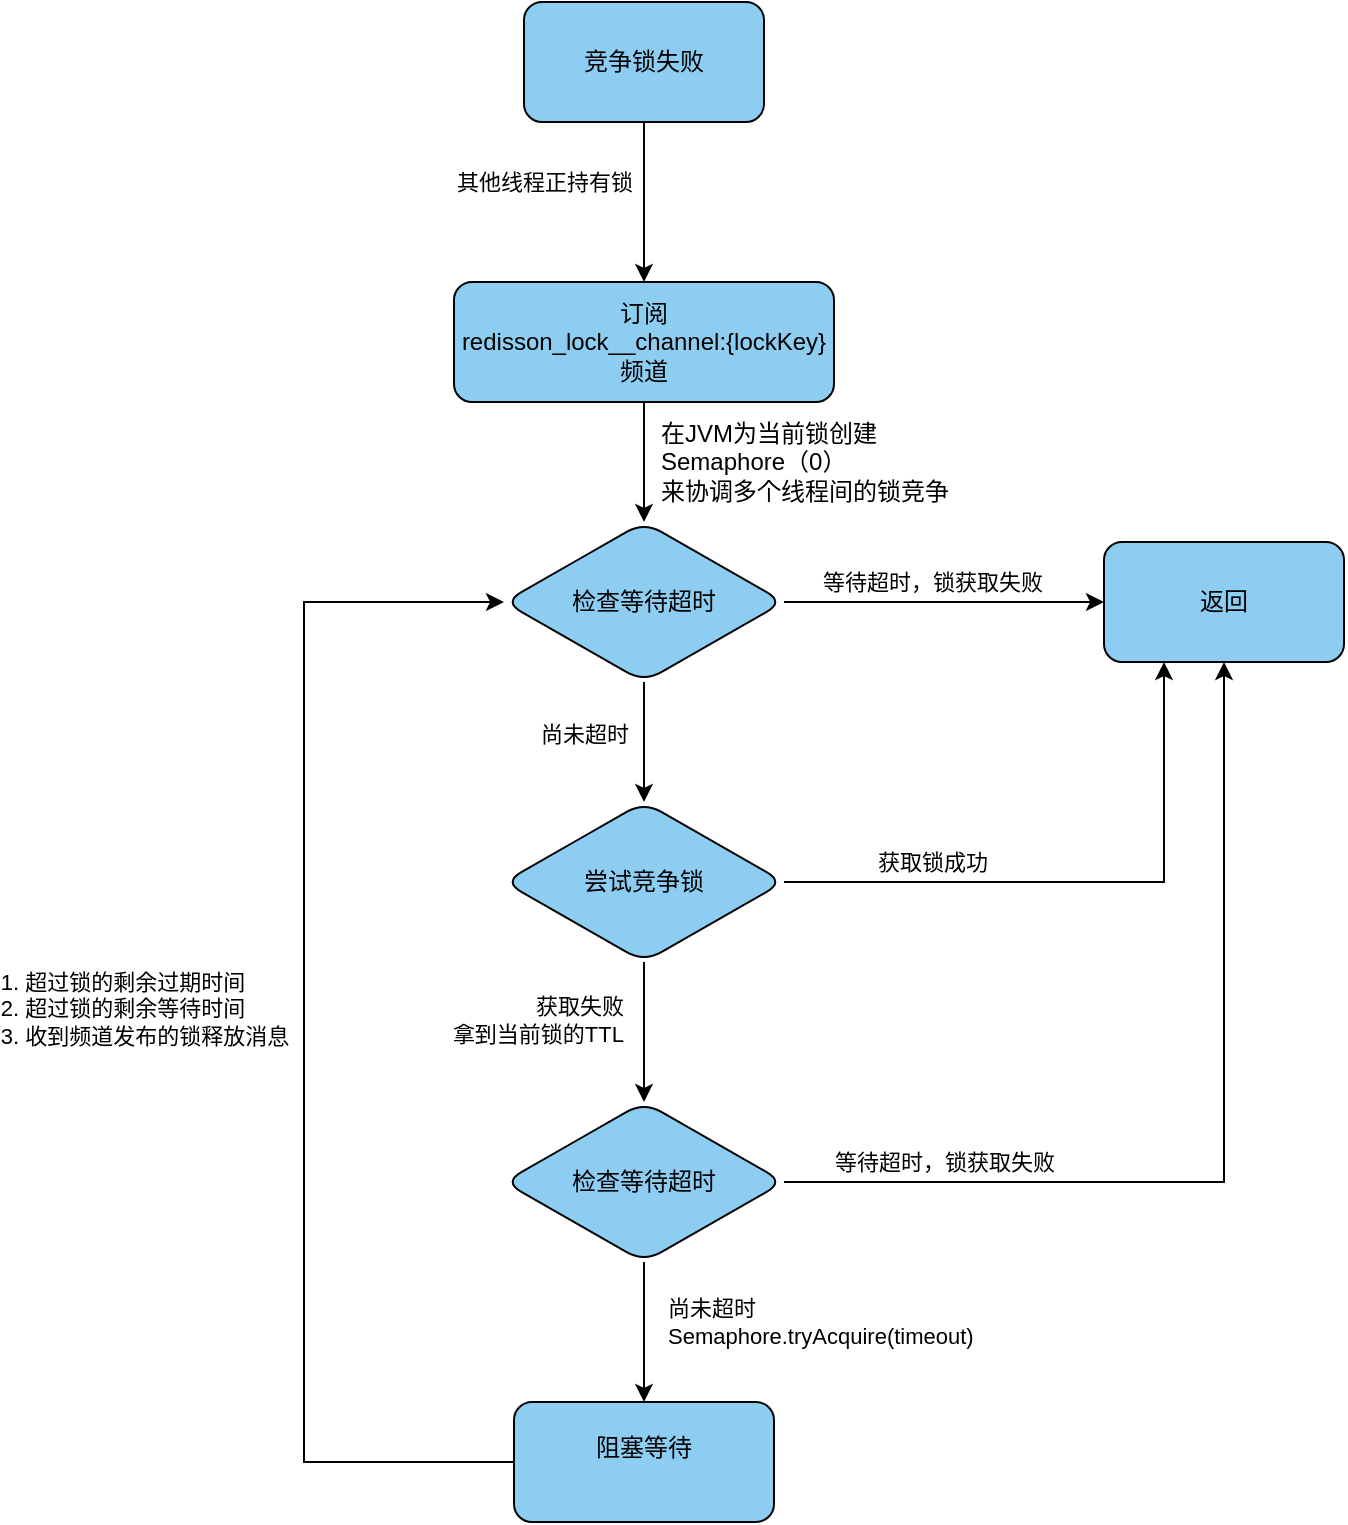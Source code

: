<mxfile version="23.1.6" type="github" pages="5">
  <diagram id="-hUGl8D-cqG5Feyxbdm5" name="自旋重试">
    <mxGraphModel dx="2261" dy="756" grid="1" gridSize="10" guides="1" tooltips="1" connect="1" arrows="1" fold="1" page="1" pageScale="1" pageWidth="827" pageHeight="1169" math="0" shadow="0">
      <root>
        <mxCell id="0" />
        <mxCell id="1" parent="0" />
        <mxCell id="6R62ox4275ZdyTUQAT2P-7" style="edgeStyle=orthogonalEdgeStyle;rounded=0;orthogonalLoop=1;jettySize=auto;html=1;exitX=0.5;exitY=1;exitDx=0;exitDy=0;" parent="1" source="6R62ox4275ZdyTUQAT2P-1" target="6R62ox4275ZdyTUQAT2P-2" edge="1">
          <mxGeometry relative="1" as="geometry" />
        </mxCell>
        <mxCell id="6R62ox4275ZdyTUQAT2P-15" value="其他线程正持有锁" style="edgeLabel;html=1;align=center;verticalAlign=middle;resizable=0;points=[];" parent="6R62ox4275ZdyTUQAT2P-7" vertex="1" connectable="0">
          <mxGeometry x="-0.433" y="1" relative="1" as="geometry">
            <mxPoint x="-51" y="7" as="offset" />
          </mxGeometry>
        </mxCell>
        <mxCell id="6R62ox4275ZdyTUQAT2P-1" value="竞争锁失败" style="rounded=1;whiteSpace=wrap;html=1;fillColor=#8dcdf1;" parent="1" vertex="1">
          <mxGeometry x="210" y="130" width="120" height="60" as="geometry" />
        </mxCell>
        <mxCell id="6R62ox4275ZdyTUQAT2P-8" style="edgeStyle=orthogonalEdgeStyle;rounded=0;orthogonalLoop=1;jettySize=auto;html=1;exitX=0.5;exitY=1;exitDx=0;exitDy=0;entryX=0.5;entryY=0;entryDx=0;entryDy=0;" parent="1" source="6R62ox4275ZdyTUQAT2P-2" target="6R62ox4275ZdyTUQAT2P-4" edge="1">
          <mxGeometry relative="1" as="geometry" />
        </mxCell>
        <mxCell id="6R62ox4275ZdyTUQAT2P-30" value="&lt;div style=&quot;text-align: justify;&quot;&gt;在JVM为当前锁创建&lt;/div&gt;&lt;div style=&quot;text-align: justify;&quot; class=&quot;lake-content&quot;&gt;Semaphore（0）&lt;/div&gt;&lt;div style=&quot;text-align: justify;&quot; class=&quot;lake-content&quot;&gt;来协调多个线程间的锁竞争&lt;/div&gt;" style="edgeLabel;html=1;align=center;verticalAlign=middle;resizable=0;points=[];fontSize=12;fontFamily=Helvetica;fontColor=default;" parent="6R62ox4275ZdyTUQAT2P-8" vertex="1" connectable="0">
          <mxGeometry x="-0.2" y="1" relative="1" as="geometry">
            <mxPoint x="79" y="6" as="offset" />
          </mxGeometry>
        </mxCell>
        <mxCell id="6R62ox4275ZdyTUQAT2P-2" value="订阅&lt;br&gt;redisson_lock__channel:{lockKey}频道" style="rounded=1;whiteSpace=wrap;html=1;fillColor=#8dcdf1;" parent="1" vertex="1">
          <mxGeometry x="175" y="270" width="190" height="60" as="geometry" />
        </mxCell>
        <mxCell id="6R62ox4275ZdyTUQAT2P-10" style="edgeStyle=orthogonalEdgeStyle;rounded=0;orthogonalLoop=1;jettySize=auto;html=1;exitX=0.5;exitY=1;exitDx=0;exitDy=0;" parent="1" source="6R62ox4275ZdyTUQAT2P-18" target="6R62ox4275ZdyTUQAT2P-5" edge="1">
          <mxGeometry relative="1" as="geometry">
            <mxPoint x="270" y="600.0" as="sourcePoint" />
          </mxGeometry>
        </mxCell>
        <mxCell id="6R62ox4275ZdyTUQAT2P-19" value="获取失败&lt;br&gt;拿到当前锁的TTL" style="edgeLabel;html=1;align=right;verticalAlign=middle;resizable=0;points=[];" parent="6R62ox4275ZdyTUQAT2P-10" vertex="1" connectable="0">
          <mxGeometry x="-0.279" y="-1" relative="1" as="geometry">
            <mxPoint x="-9" y="4" as="offset" />
          </mxGeometry>
        </mxCell>
        <mxCell id="6R62ox4275ZdyTUQAT2P-9" style="edgeStyle=orthogonalEdgeStyle;rounded=0;orthogonalLoop=1;jettySize=auto;html=1;exitX=0.5;exitY=1;exitDx=0;exitDy=0;entryX=0.5;entryY=0;entryDx=0;entryDy=0;" parent="1" source="6R62ox4275ZdyTUQAT2P-4" target="6R62ox4275ZdyTUQAT2P-18" edge="1">
          <mxGeometry relative="1" as="geometry">
            <mxPoint x="270" y="540" as="targetPoint" />
          </mxGeometry>
        </mxCell>
        <mxCell id="6R62ox4275ZdyTUQAT2P-20" value="尚未超时" style="edgeLabel;html=1;align=center;verticalAlign=middle;resizable=0;points=[];" parent="6R62ox4275ZdyTUQAT2P-9" vertex="1" connectable="0">
          <mxGeometry x="-0.137" y="2" relative="1" as="geometry">
            <mxPoint x="-32" as="offset" />
          </mxGeometry>
        </mxCell>
        <mxCell id="6R62ox4275ZdyTUQAT2P-24" style="edgeStyle=orthogonalEdgeStyle;rounded=0;orthogonalLoop=1;jettySize=auto;html=1;" parent="1" source="6R62ox4275ZdyTUQAT2P-4" target="6R62ox4275ZdyTUQAT2P-23" edge="1">
          <mxGeometry relative="1" as="geometry" />
        </mxCell>
        <mxCell id="6R62ox4275ZdyTUQAT2P-27" value="等待超时，锁获取失败" style="edgeLabel;html=1;align=center;verticalAlign=middle;resizable=0;points=[];" parent="6R62ox4275ZdyTUQAT2P-24" vertex="1" connectable="0">
          <mxGeometry x="-0.244" y="2" relative="1" as="geometry">
            <mxPoint x="13" y="-8" as="offset" />
          </mxGeometry>
        </mxCell>
        <mxCell id="6R62ox4275ZdyTUQAT2P-4" value="检查等待超时" style="rhombus;whiteSpace=wrap;html=1;fillColor=#8dcdf1;rounded=1;" parent="1" vertex="1">
          <mxGeometry x="200" y="390" width="140" height="80" as="geometry" />
        </mxCell>
        <mxCell id="6R62ox4275ZdyTUQAT2P-11" style="edgeStyle=orthogonalEdgeStyle;rounded=0;orthogonalLoop=1;jettySize=auto;html=1;exitX=0.5;exitY=1;exitDx=0;exitDy=0;entryX=0.5;entryY=0;entryDx=0;entryDy=0;" parent="1" source="6R62ox4275ZdyTUQAT2P-5" target="6R62ox4275ZdyTUQAT2P-6" edge="1">
          <mxGeometry relative="1" as="geometry" />
        </mxCell>
        <mxCell id="6R62ox4275ZdyTUQAT2P-21" value="尚未超时&lt;br&gt;Semaphore.tryAcquire(timeout)" style="edgeLabel;html=1;align=left;verticalAlign=middle;resizable=0;points=[];" parent="6R62ox4275ZdyTUQAT2P-11" vertex="1" connectable="0">
          <mxGeometry x="-0.226" y="-1" relative="1" as="geometry">
            <mxPoint x="11" y="3" as="offset" />
          </mxGeometry>
        </mxCell>
        <mxCell id="6R62ox4275ZdyTUQAT2P-26" style="edgeStyle=orthogonalEdgeStyle;rounded=0;orthogonalLoop=1;jettySize=auto;html=1;exitX=1;exitY=0.5;exitDx=0;exitDy=0;entryX=0.5;entryY=1;entryDx=0;entryDy=0;" parent="1" source="6R62ox4275ZdyTUQAT2P-5" target="6R62ox4275ZdyTUQAT2P-23" edge="1">
          <mxGeometry relative="1" as="geometry" />
        </mxCell>
        <mxCell id="6R62ox4275ZdyTUQAT2P-28" value="等待超时，锁获取失败" style="edgeLabel;html=1;align=center;verticalAlign=middle;resizable=0;points=[];" parent="6R62ox4275ZdyTUQAT2P-26" vertex="1" connectable="0">
          <mxGeometry x="-0.679" y="2" relative="1" as="geometry">
            <mxPoint x="3" y="-8" as="offset" />
          </mxGeometry>
        </mxCell>
        <mxCell id="6R62ox4275ZdyTUQAT2P-5" value="检查等待超时" style="rhombus;whiteSpace=wrap;html=1;fillColor=#8dcdf1;rounded=1;" parent="1" vertex="1">
          <mxGeometry x="200" y="680" width="140" height="80" as="geometry" />
        </mxCell>
        <mxCell id="6R62ox4275ZdyTUQAT2P-12" style="edgeStyle=orthogonalEdgeStyle;rounded=0;orthogonalLoop=1;jettySize=auto;html=1;entryX=0;entryY=0.5;entryDx=0;entryDy=0;exitX=0;exitY=0.5;exitDx=0;exitDy=0;" parent="1" source="6R62ox4275ZdyTUQAT2P-6" target="6R62ox4275ZdyTUQAT2P-4" edge="1">
          <mxGeometry relative="1" as="geometry">
            <mxPoint x="210" y="570" as="targetPoint" />
            <Array as="points">
              <mxPoint x="100" y="860" />
              <mxPoint x="100" y="430" />
            </Array>
          </mxGeometry>
        </mxCell>
        <mxCell id="6R62ox4275ZdyTUQAT2P-22" value="&lt;div style=&quot;text-align: justify;&quot;&gt;1. 超过锁的剩余过期时间&lt;/div&gt;&lt;div style=&quot;text-align: justify;&quot;&gt;2. 超过锁的剩余等待时间&lt;/div&gt;&lt;div style=&quot;text-align: justify;&quot;&gt;3. 收到频道发布的锁释放消息&lt;/div&gt;&lt;div style=&quot;text-align: justify;&quot;&gt;&lt;br&gt;&lt;/div&gt;" style="edgeLabel;html=1;align=center;verticalAlign=middle;resizable=0;points=[];" parent="6R62ox4275ZdyTUQAT2P-12" vertex="1" connectable="0">
          <mxGeometry x="-0.334" relative="1" as="geometry">
            <mxPoint x="-80" y="-114" as="offset" />
          </mxGeometry>
        </mxCell>
        <mxCell id="6R62ox4275ZdyTUQAT2P-6" value="阻塞等待&lt;br&gt;&lt;div class=&quot;lake-content&quot;&gt;&lt;br&gt;&lt;/div&gt;" style="rounded=1;whiteSpace=wrap;html=1;fillColor=#8dcdf1;" parent="1" vertex="1">
          <mxGeometry x="205" y="830" width="130" height="60" as="geometry" />
        </mxCell>
        <mxCell id="6R62ox4275ZdyTUQAT2P-25" style="edgeStyle=orthogonalEdgeStyle;rounded=0;orthogonalLoop=1;jettySize=auto;html=1;entryX=0.25;entryY=1;entryDx=0;entryDy=0;" parent="1" source="6R62ox4275ZdyTUQAT2P-18" target="6R62ox4275ZdyTUQAT2P-23" edge="1">
          <mxGeometry relative="1" as="geometry" />
        </mxCell>
        <mxCell id="6R62ox4275ZdyTUQAT2P-29" value="获取锁成功" style="edgeLabel;html=1;align=center;verticalAlign=middle;resizable=0;points=[];" parent="6R62ox4275ZdyTUQAT2P-25" vertex="1" connectable="0">
          <mxGeometry x="-0.673" y="-2" relative="1" as="geometry">
            <mxPoint x="25" y="-12" as="offset" />
          </mxGeometry>
        </mxCell>
        <mxCell id="6R62ox4275ZdyTUQAT2P-18" value="尝试竞争锁" style="rhombus;whiteSpace=wrap;html=1;fillColor=#8dcdf1;rounded=1;" parent="1" vertex="1">
          <mxGeometry x="200" y="530" width="140" height="80" as="geometry" />
        </mxCell>
        <mxCell id="6R62ox4275ZdyTUQAT2P-23" value="返回" style="rounded=1;whiteSpace=wrap;html=1;fillColor=#8dcdf1;" parent="1" vertex="1">
          <mxGeometry x="500" y="400" width="120" height="60" as="geometry" />
        </mxCell>
      </root>
    </mxGraphModel>
  </diagram>
  <diagram id="2DmA6kRZMrlX4BlPSbK5" name="看门狗">
    <mxGraphModel dx="1434" dy="756" grid="1" gridSize="10" guides="1" tooltips="1" connect="1" arrows="1" fold="1" page="1" pageScale="1" pageWidth="827" pageHeight="1169" math="0" shadow="0">
      <root>
        <mxCell id="0" />
        <mxCell id="1" parent="0" />
        <mxCell id="q4rh_5w9-w0wwyqtkjk8-3" value="redis" style="shape=cylinder3;whiteSpace=wrap;html=1;boundedLbl=1;backgroundOutline=1;size=14;rounded=1;strokeColor=default;align=center;verticalAlign=middle;fontFamily=Helvetica;fontSize=12;fontColor=default;fillColor=#8dcdf1;" parent="1" vertex="1">
          <mxGeometry x="750" y="270" width="60" height="350" as="geometry" />
        </mxCell>
        <mxCell id="q4rh_5w9-w0wwyqtkjk8-7" style="edgeStyle=orthogonalEdgeStyle;rounded=0;orthogonalLoop=1;jettySize=auto;html=1;exitX=1;exitY=0.5;exitDx=0;exitDy=0;entryX=0;entryY=0.5;entryDx=0;entryDy=0;fontFamily=Helvetica;fontSize=12;fontColor=default;" parent="1" source="q4rh_5w9-w0wwyqtkjk8-4" target="q4rh_5w9-w0wwyqtkjk8-5" edge="1">
          <mxGeometry relative="1" as="geometry" />
        </mxCell>
        <mxCell id="q4rh_5w9-w0wwyqtkjk8-17" value="加锁成功" style="edgeLabel;html=1;align=center;verticalAlign=middle;resizable=0;points=[];fontSize=12;fontFamily=Helvetica;fontColor=default;" parent="q4rh_5w9-w0wwyqtkjk8-7" vertex="1" connectable="0">
          <mxGeometry x="-0.225" y="-1" relative="1" as="geometry">
            <mxPoint y="-11" as="offset" />
          </mxGeometry>
        </mxCell>
        <mxCell id="q4rh_5w9-w0wwyqtkjk8-4" value="加锁" style="rhombus;whiteSpace=wrap;html=1;rounded=1;strokeColor=default;align=center;verticalAlign=middle;fontFamily=Helvetica;fontSize=12;fontColor=default;fillColor=#8dcdf1;" parent="1" vertex="1">
          <mxGeometry x="260" y="300" width="120" height="80" as="geometry" />
        </mxCell>
        <mxCell id="q4rh_5w9-w0wwyqtkjk8-5" value="Watch Dog" style="rounded=1;whiteSpace=wrap;html=1;strokeColor=default;align=center;verticalAlign=middle;fontFamily=Helvetica;fontSize=12;fontColor=default;fillColor=#8dcdf1;" parent="1" vertex="1">
          <mxGeometry x="470" y="310" width="120" height="60" as="geometry" />
        </mxCell>
        <mxCell id="q4rh_5w9-w0wwyqtkjk8-11" style="edgeStyle=orthogonalEdgeStyle;rounded=0;orthogonalLoop=1;jettySize=auto;html=1;exitX=1;exitY=0.5;exitDx=0;exitDy=0;entryX=0.028;entryY=0.247;entryDx=0;entryDy=0;entryPerimeter=0;fontFamily=Helvetica;fontSize=12;fontColor=default;" parent="1" source="q4rh_5w9-w0wwyqtkjk8-5" target="q4rh_5w9-w0wwyqtkjk8-3" edge="1">
          <mxGeometry relative="1" as="geometry" />
        </mxCell>
        <mxCell id="q4rh_5w9-w0wwyqtkjk8-12" value="&lt;div style=&quot;text-align: justify;&quot;&gt;每10s查看一次，&lt;/div&gt;&lt;div style=&quot;text-align: justify;&quot;&gt;如果所还是存在就进行续约&lt;/div&gt;" style="edgeLabel;html=1;align=center;verticalAlign=middle;resizable=0;points=[];fontSize=12;fontFamily=Helvetica;fontColor=default;" parent="q4rh_5w9-w0wwyqtkjk8-11" vertex="1" connectable="0">
          <mxGeometry x="-0.166" y="-1" relative="1" as="geometry">
            <mxPoint x="12" y="-31" as="offset" />
          </mxGeometry>
        </mxCell>
        <mxCell id="q4rh_5w9-w0wwyqtkjk8-13" value="加锁" style="rounded=1;whiteSpace=wrap;html=1;strokeColor=default;align=center;verticalAlign=middle;fontFamily=Helvetica;fontSize=12;fontColor=default;fillColor=#8dcdf1;" parent="1" vertex="1">
          <mxGeometry x="270" y="420" width="120" height="60" as="geometry" />
        </mxCell>
        <mxCell id="q4rh_5w9-w0wwyqtkjk8-18" style="edgeStyle=orthogonalEdgeStyle;rounded=0;orthogonalLoop=1;jettySize=auto;html=1;exitX=0.5;exitY=0;exitDx=0;exitDy=0;entryX=0.5;entryY=0;entryDx=0;entryDy=0;fontFamily=Helvetica;fontSize=12;fontColor=default;" parent="1" source="q4rh_5w9-w0wwyqtkjk8-4" target="q4rh_5w9-w0wwyqtkjk8-19" edge="1">
          <mxGeometry relative="1" as="geometry">
            <mxPoint x="108" y="278" as="targetPoint" />
          </mxGeometry>
        </mxCell>
        <mxCell id="q4rh_5w9-w0wwyqtkjk8-21" value="加锁失败，自旋重试" style="edgeLabel;html=1;align=center;verticalAlign=middle;resizable=0;points=[];fontSize=12;fontFamily=Helvetica;fontColor=default;" parent="q4rh_5w9-w0wwyqtkjk8-18" vertex="1" connectable="0">
          <mxGeometry x="0.087" y="-3" relative="1" as="geometry">
            <mxPoint x="34" y="-7" as="offset" />
          </mxGeometry>
        </mxCell>
        <mxCell id="q4rh_5w9-w0wwyqtkjk8-20" value="" style="edgeStyle=orthogonalEdgeStyle;rounded=0;orthogonalLoop=1;jettySize=auto;html=1;fontFamily=Helvetica;fontSize=12;fontColor=default;" parent="1" source="q4rh_5w9-w0wwyqtkjk8-19" target="q4rh_5w9-w0wwyqtkjk8-4" edge="1">
          <mxGeometry relative="1" as="geometry" />
        </mxCell>
        <mxCell id="q4rh_5w9-w0wwyqtkjk8-30" style="edgeStyle=orthogonalEdgeStyle;rounded=0;orthogonalLoop=1;jettySize=auto;html=1;exitX=1;exitY=1;exitDx=0;exitDy=0;entryX=0;entryY=0.5;entryDx=0;entryDy=0;fontFamily=Helvetica;fontSize=12;fontColor=default;" parent="1" source="q4rh_5w9-w0wwyqtkjk8-19" target="q4rh_5w9-w0wwyqtkjk8-13" edge="1">
          <mxGeometry relative="1" as="geometry" />
        </mxCell>
        <mxCell id="q4rh_5w9-w0wwyqtkjk8-19" value="客户端" style="ellipse;whiteSpace=wrap;html=1;rounded=1;strokeColor=default;align=center;verticalAlign=middle;fontFamily=Helvetica;fontSize=12;fontColor=default;fillColor=#8dcdf1;" parent="1" vertex="1">
          <mxGeometry x="30" y="300" width="120" height="80" as="geometry" />
        </mxCell>
        <mxCell id="q4rh_5w9-w0wwyqtkjk8-22" value="解锁" style="rounded=1;whiteSpace=wrap;html=1;strokeColor=default;align=center;verticalAlign=middle;fontFamily=Helvetica;fontSize=12;fontColor=default;fillColor=#8dcdf1;" parent="1" vertex="1">
          <mxGeometry x="270" y="525" width="120" height="60" as="geometry" />
        </mxCell>
        <mxCell id="q4rh_5w9-w0wwyqtkjk8-25" style="edgeStyle=orthogonalEdgeStyle;rounded=0;orthogonalLoop=1;jettySize=auto;html=1;exitX=0.5;exitY=1;exitDx=0;exitDy=0;entryX=0;entryY=0.5;entryDx=0;entryDy=0;fontFamily=Helvetica;fontSize=12;fontColor=default;" parent="1" source="q4rh_5w9-w0wwyqtkjk8-19" target="q4rh_5w9-w0wwyqtkjk8-22" edge="1">
          <mxGeometry relative="1" as="geometry" />
        </mxCell>
        <mxCell id="q4rh_5w9-w0wwyqtkjk8-26" style="edgeStyle=orthogonalEdgeStyle;rounded=0;orthogonalLoop=1;jettySize=auto;html=1;exitX=1;exitY=0.5;exitDx=0;exitDy=0;entryX=0;entryY=0.515;entryDx=0;entryDy=0;entryPerimeter=0;fontFamily=Helvetica;fontSize=12;fontColor=default;" parent="1" source="q4rh_5w9-w0wwyqtkjk8-13" target="q4rh_5w9-w0wwyqtkjk8-3" edge="1">
          <mxGeometry relative="1" as="geometry" />
        </mxCell>
        <mxCell id="q4rh_5w9-w0wwyqtkjk8-28" value="执行加锁Lua脚本" style="edgeLabel;html=1;align=center;verticalAlign=middle;resizable=0;points=[];fontSize=12;fontFamily=Helvetica;fontColor=default;" parent="q4rh_5w9-w0wwyqtkjk8-26" vertex="1" connectable="0">
          <mxGeometry x="-0.175" y="-1" relative="1" as="geometry">
            <mxPoint x="-8" y="-11" as="offset" />
          </mxGeometry>
        </mxCell>
        <mxCell id="q4rh_5w9-w0wwyqtkjk8-27" style="edgeStyle=orthogonalEdgeStyle;rounded=0;orthogonalLoop=1;jettySize=auto;html=1;exitX=1;exitY=0.5;exitDx=0;exitDy=0;entryX=0.04;entryY=0.81;entryDx=0;entryDy=0;entryPerimeter=0;fontFamily=Helvetica;fontSize=12;fontColor=default;" parent="1" source="q4rh_5w9-w0wwyqtkjk8-22" target="q4rh_5w9-w0wwyqtkjk8-3" edge="1">
          <mxGeometry relative="1" as="geometry">
            <Array as="points">
              <mxPoint x="570" y="555" />
              <mxPoint x="570" y="553" />
            </Array>
          </mxGeometry>
        </mxCell>
        <mxCell id="q4rh_5w9-w0wwyqtkjk8-29" value="执行解锁的Lua脚本" style="edgeLabel;html=1;align=center;verticalAlign=middle;resizable=0;points=[];fontSize=12;fontFamily=Helvetica;fontColor=default;" parent="q4rh_5w9-w0wwyqtkjk8-27" vertex="1" connectable="0">
          <mxGeometry x="-0.153" y="1" relative="1" as="geometry">
            <mxPoint x="-14" y="-14" as="offset" />
          </mxGeometry>
        </mxCell>
      </root>
    </mxGraphModel>
  </diagram>
  <diagram id="AFKCgObpbNI_gBFG6V-g" name="原子性问题">
    <mxGraphModel dx="1434" dy="1925" grid="1" gridSize="10" guides="1" tooltips="1" connect="1" arrows="1" fold="1" page="1" pageScale="1" pageWidth="827" pageHeight="1169" math="0" shadow="0">
      <root>
        <mxCell id="0" />
        <mxCell id="1" parent="0" />
        <mxCell id="f1cjyt4a2x1o2sizshHL-1" value="Redis" style="shape=umlLifeline;perimeter=lifelinePerimeter;whiteSpace=wrap;html=1;container=1;dropTarget=0;collapsible=0;recursiveResize=0;outlineConnect=0;portConstraint=eastwest;newEdgeStyle={&quot;curved&quot;:0,&quot;rounded&quot;:0};fillColor=#cce5ff;strokeColor=#36393d;" parent="1" vertex="1">
          <mxGeometry x="140" y="-160" width="110" height="510" as="geometry" />
        </mxCell>
        <mxCell id="f1cjyt4a2x1o2sizshHL-5" value="" style="html=1;points=[[0,0,0,0,5],[0,1,0,0,-5],[1,0,0,0,5],[1,1,0,0,-5]];perimeter=orthogonalPerimeter;outlineConnect=0;targetShapes=umlLifeline;portConstraint=eastwest;newEdgeStyle={&quot;curved&quot;:0,&quot;rounded&quot;:0};fillColor=#dae8fc;strokeColor=#6c8ebf;" parent="f1cjyt4a2x1o2sizshHL-1" vertex="1">
          <mxGeometry x="50" y="110" width="10" height="130" as="geometry" />
        </mxCell>
        <mxCell id="f1cjyt4a2x1o2sizshHL-6" value="" style="html=1;points=[[0,0,0,0,5],[0,1,0,0,-5],[1,0,0,0,5],[1,1,0,0,-5]];perimeter=orthogonalPerimeter;outlineConnect=0;targetShapes=umlLifeline;portConstraint=eastwest;newEdgeStyle={&quot;curved&quot;:0,&quot;rounded&quot;:0};fillColor=#d5e8d4;strokeColor=#82b366;" parent="f1cjyt4a2x1o2sizshHL-1" vertex="1">
          <mxGeometry x="50" y="250" width="10" height="80" as="geometry" />
        </mxCell>
        <mxCell id="f1cjyt4a2x1o2sizshHL-7" value="" style="html=1;points=[[0,0,0,0,5],[0,1,0,0,-5],[1,0,0,0,5],[1,1,0,0,-5]];perimeter=orthogonalPerimeter;outlineConnect=0;targetShapes=umlLifeline;portConstraint=eastwest;newEdgeStyle={&quot;curved&quot;:0,&quot;rounded&quot;:0};fillColor=#ffe6cc;strokeColor=#d79b00;" parent="f1cjyt4a2x1o2sizshHL-1" vertex="1">
          <mxGeometry x="50" y="370" width="10" height="80" as="geometry" />
        </mxCell>
        <mxCell id="f1cjyt4a2x1o2sizshHL-2" value="线程1" style="shape=umlLifeline;perimeter=lifelinePerimeter;whiteSpace=wrap;html=1;container=1;dropTarget=0;collapsible=0;recursiveResize=0;outlineConnect=0;portConstraint=eastwest;newEdgeStyle={&quot;curved&quot;:0,&quot;rounded&quot;:0};fillColor=#cce5ff;strokeColor=#36393d;" parent="1" vertex="1">
          <mxGeometry x="280" y="-160" width="110" height="510" as="geometry" />
        </mxCell>
        <mxCell id="f1cjyt4a2x1o2sizshHL-16" value="" style="html=1;points=[[0,0,0,0,5],[0,1,0,0,-5],[1,0,0,0,5],[1,1,0,0,-5]];perimeter=orthogonalPerimeter;outlineConnect=0;targetShapes=umlLifeline;portConstraint=eastwest;newEdgeStyle={&quot;curved&quot;:0,&quot;rounded&quot;:0};fillColor=#fff2cc;strokeColor=#d6b656;" parent="f1cjyt4a2x1o2sizshHL-2" vertex="1">
          <mxGeometry x="50" y="120" width="10" height="210" as="geometry" />
        </mxCell>
        <mxCell id="f1cjyt4a2x1o2sizshHL-3" value="线程2" style="shape=umlLifeline;perimeter=lifelinePerimeter;whiteSpace=wrap;html=1;container=1;dropTarget=0;collapsible=0;recursiveResize=0;outlineConnect=0;portConstraint=eastwest;newEdgeStyle={&quot;curved&quot;:0,&quot;rounded&quot;:0};fillColor=#cce5ff;strokeColor=#36393d;" parent="1" vertex="1">
          <mxGeometry x="420" y="-160" width="110" height="510" as="geometry" />
        </mxCell>
        <mxCell id="f1cjyt4a2x1o2sizshHL-23" value="执行业务" style="html=1;points=[[0,0,0,0,5],[0,1,0,0,-5],[1,0,0,0,5],[1,1,0,0,-5]];perimeter=orthogonalPerimeter;outlineConnect=0;targetShapes=umlLifeline;portConstraint=eastwest;newEdgeStyle={&quot;curved&quot;:0,&quot;rounded&quot;:0};fillColor=#f8cecc;strokeColor=#b85450;" parent="f1cjyt4a2x1o2sizshHL-3" vertex="1">
          <mxGeometry x="50" y="250" width="10" height="160" as="geometry" />
        </mxCell>
        <mxCell id="f1cjyt4a2x1o2sizshHL-4" value="线程3" style="shape=umlLifeline;perimeter=lifelinePerimeter;whiteSpace=wrap;html=1;container=1;dropTarget=0;collapsible=0;recursiveResize=0;outlineConnect=0;portConstraint=eastwest;newEdgeStyle={&quot;curved&quot;:0,&quot;rounded&quot;:0};fillColor=#cce5ff;strokeColor=#36393d;" parent="1" vertex="1">
          <mxGeometry x="570" y="-160" width="110" height="510" as="geometry" />
        </mxCell>
        <mxCell id="f1cjyt4a2x1o2sizshHL-25" value="执行业务" style="html=1;points=[[0,0,0,0,5],[0,1,0,0,-5],[1,0,0,0,5],[1,1,0,0,-5]];perimeter=orthogonalPerimeter;outlineConnect=0;targetShapes=umlLifeline;portConstraint=eastwest;newEdgeStyle={&quot;curved&quot;:0,&quot;rounded&quot;:0};fillColor=#e1d5e7;strokeColor=#9673a6;" parent="f1cjyt4a2x1o2sizshHL-4" vertex="1">
          <mxGeometry x="50" y="370" width="10" height="120" as="geometry" />
        </mxCell>
        <mxCell id="f1cjyt4a2x1o2sizshHL-8" value="" style="endArrow=block;endFill=1;html=1;align=left;verticalAlign=top;rounded=0;entryX=1;entryY=0;entryDx=0;entryDy=5;entryPerimeter=0;exitX=0.501;exitY=0.16;exitDx=0;exitDy=0;exitPerimeter=0;" parent="1" source="f1cjyt4a2x1o2sizshHL-2" target="f1cjyt4a2x1o2sizshHL-5" edge="1">
          <mxGeometry x="-1" relative="1" as="geometry">
            <mxPoint x="290" y="-60" as="sourcePoint" />
            <mxPoint x="140" y="-70" as="targetPoint" />
          </mxGeometry>
        </mxCell>
        <mxCell id="f1cjyt4a2x1o2sizshHL-10" value="获取锁" style="edgeLabel;html=1;align=center;verticalAlign=middle;resizable=0;points=[];" parent="f1cjyt4a2x1o2sizshHL-8" vertex="1" connectable="0">
          <mxGeometry x="0.123" y="1" relative="1" as="geometry">
            <mxPoint x="12" y="-16" as="offset" />
          </mxGeometry>
        </mxCell>
        <mxCell id="f1cjyt4a2x1o2sizshHL-11" value="ok" style="html=1;verticalAlign=bottom;endArrow=open;dashed=1;endSize=8;curved=0;rounded=0;" parent="1" source="f1cjyt4a2x1o2sizshHL-5" target="f1cjyt4a2x1o2sizshHL-16" edge="1">
          <mxGeometry relative="1" as="geometry">
            <mxPoint x="125" y="10" as="sourcePoint" />
            <mxPoint x="265" y="10" as="targetPoint" />
            <Array as="points">
              <mxPoint x="260" y="-40" />
            </Array>
          </mxGeometry>
        </mxCell>
        <mxCell id="f1cjyt4a2x1o2sizshHL-12" value="超时释放锁" style="html=1;verticalAlign=bottom;startArrow=oval;startFill=1;endArrow=block;startSize=8;curved=0;rounded=0;entryX=0;entryY=1;entryDx=0;entryDy=-5;entryPerimeter=0;" parent="1" target="f1cjyt4a2x1o2sizshHL-5" edge="1">
          <mxGeometry width="60" relative="1" as="geometry">
            <mxPoint x="110" y="75" as="sourcePoint" />
            <mxPoint x="170" y="50" as="targetPoint" />
          </mxGeometry>
        </mxCell>
        <mxCell id="f1cjyt4a2x1o2sizshHL-13" value="" style="endArrow=block;endFill=1;html=1;align=left;verticalAlign=top;rounded=0;exitX=0.509;exitY=0.447;exitDx=0;exitDy=0;exitPerimeter=0;entryX=1;entryY=0;entryDx=0;entryDy=5;entryPerimeter=0;" parent="1" source="f1cjyt4a2x1o2sizshHL-3" target="f1cjyt4a2x1o2sizshHL-6" edge="1">
          <mxGeometry x="-1" relative="1" as="geometry">
            <mxPoint x="210" y="110" as="sourcePoint" />
            <mxPoint x="50" y="130" as="targetPoint" />
          </mxGeometry>
        </mxCell>
        <mxCell id="f1cjyt4a2x1o2sizshHL-15" value="获取锁" style="edgeLabel;html=1;align=center;verticalAlign=middle;resizable=0;points=[];" parent="f1cjyt4a2x1o2sizshHL-13" vertex="1" connectable="0">
          <mxGeometry x="-0.261" relative="1" as="geometry">
            <mxPoint x="46" y="-8" as="offset" />
          </mxGeometry>
        </mxCell>
        <mxCell id="f1cjyt4a2x1o2sizshHL-18" value="&lt;font style=&quot;font-size: 8px;&quot;&gt;业务完成&lt;/font&gt;" style="text;html=1;align=center;verticalAlign=middle;resizable=0;points=[];autosize=1;strokeColor=none;fillColor=none;" parent="1" vertex="1">
          <mxGeometry x="330" y="138" width="60" height="30" as="geometry" />
        </mxCell>
        <mxCell id="f1cjyt4a2x1o2sizshHL-19" value="name" style="endArrow=block;endFill=1;html=1;align=left;verticalAlign=top;rounded=0;" parent="1" edge="1">
          <mxGeometry x="-1" relative="1" as="geometry">
            <mxPoint x="330" y="170" as="sourcePoint" />
            <mxPoint x="200" y="170" as="targetPoint" />
          </mxGeometry>
        </mxCell>
        <mxCell id="f1cjyt4a2x1o2sizshHL-22" value="释放锁" style="edgeLabel;html=1;align=center;verticalAlign=middle;resizable=0;points=[];" parent="f1cjyt4a2x1o2sizshHL-19" vertex="1" connectable="0">
          <mxGeometry x="0.086" y="1" relative="1" as="geometry">
            <mxPoint as="offset" />
          </mxGeometry>
        </mxCell>
        <mxCell id="f1cjyt4a2x1o2sizshHL-21" value="ok" style="html=1;verticalAlign=bottom;endArrow=open;dashed=1;endSize=8;curved=0;rounded=0;exitX=1;exitY=0;exitDx=0;exitDy=5;exitPerimeter=0;entryX=0;entryY=0;entryDx=0;entryDy=5;entryPerimeter=0;" parent="1" source="f1cjyt4a2x1o2sizshHL-6" target="f1cjyt4a2x1o2sizshHL-23" edge="1">
          <mxGeometry x="0.603" y="-5" relative="1" as="geometry">
            <mxPoint x="370" y="150" as="sourcePoint" />
            <mxPoint x="290" y="150" as="targetPoint" />
            <mxPoint as="offset" />
          </mxGeometry>
        </mxCell>
        <mxCell id="f1cjyt4a2x1o2sizshHL-26" value="name" style="endArrow=block;endFill=1;html=1;align=left;verticalAlign=top;rounded=0;exitX=0.514;exitY=0.665;exitDx=0;exitDy=0;exitPerimeter=0;" parent="1" source="f1cjyt4a2x1o2sizshHL-4" target="f1cjyt4a2x1o2sizshHL-7" edge="1">
          <mxGeometry x="-1" relative="1" as="geometry">
            <mxPoint x="220" y="240" as="sourcePoint" />
            <mxPoint x="380" y="240" as="targetPoint" />
          </mxGeometry>
        </mxCell>
        <mxCell id="f1cjyt4a2x1o2sizshHL-28" value="获取锁" style="edgeLabel;html=1;align=center;verticalAlign=middle;resizable=0;points=[];" parent="f1cjyt4a2x1o2sizshHL-26" vertex="1" connectable="0">
          <mxGeometry x="-0.565" relative="1" as="geometry">
            <mxPoint as="offset" />
          </mxGeometry>
        </mxCell>
        <mxCell id="f1cjyt4a2x1o2sizshHL-29" value="" style="html=1;verticalAlign=bottom;endArrow=open;dashed=1;endSize=8;curved=0;rounded=0;" parent="1" source="f1cjyt4a2x1o2sizshHL-1" target="f1cjyt4a2x1o2sizshHL-25" edge="1">
          <mxGeometry x="0.632" relative="1" as="geometry">
            <mxPoint x="340" y="240" as="sourcePoint" />
            <mxPoint x="260" y="240" as="targetPoint" />
            <mxPoint as="offset" />
          </mxGeometry>
        </mxCell>
        <mxCell id="f1cjyt4a2x1o2sizshHL-30" value="ok" style="edgeLabel;html=1;align=center;verticalAlign=middle;resizable=0;points=[];" parent="f1cjyt4a2x1o2sizshHL-29" vertex="1" connectable="0">
          <mxGeometry x="0.567" y="-1" relative="1" as="geometry">
            <mxPoint as="offset" />
          </mxGeometry>
        </mxCell>
      </root>
    </mxGraphModel>
  </diagram>
  <diagram id="jOlbAHmieFdsEEDpqgQn" name="数据库乐观锁">
    <mxGraphModel dx="1434" dy="756" grid="1" gridSize="10" guides="1" tooltips="1" connect="1" arrows="1" fold="1" page="1" pageScale="1" pageWidth="827" pageHeight="1169" math="0" shadow="0">
      <root>
        <mxCell id="0" />
        <mxCell id="1" parent="0" />
        <mxCell id="DNLA1ruqWUX1AWbtC06--3" style="edgeStyle=orthogonalEdgeStyle;rounded=0;orthogonalLoop=1;jettySize=auto;html=1;entryX=0.5;entryY=0;entryDx=0;entryDy=0;" parent="1" source="DNLA1ruqWUX1AWbtC06--1" target="DNLA1ruqWUX1AWbtC06--2" edge="1">
          <mxGeometry relative="1" as="geometry" />
        </mxCell>
        <mxCell id="DNLA1ruqWUX1AWbtC06--1" value="select version from lock where lock_key=&#39;业务名称&#39;, lock_id=&#39;业务id&#39;; " style="rounded=1;whiteSpace=wrap;html=1;fillColor=#8DCDF1;" parent="1" vertex="1">
          <mxGeometry x="230" y="180" width="430" height="50" as="geometry" />
        </mxCell>
        <mxCell id="DNLA1ruqWUX1AWbtC06--6" style="edgeStyle=orthogonalEdgeStyle;rounded=0;orthogonalLoop=1;jettySize=auto;html=1;" parent="1" source="DNLA1ruqWUX1AWbtC06--2" target="DNLA1ruqWUX1AWbtC06--5" edge="1">
          <mxGeometry relative="1" as="geometry" />
        </mxCell>
        <mxCell id="DNLA1ruqWUX1AWbtC06--7" value="不存在" style="edgeLabel;html=1;align=center;verticalAlign=middle;resizable=0;points=[];" parent="DNLA1ruqWUX1AWbtC06--6" vertex="1" connectable="0">
          <mxGeometry x="-0.492" relative="1" as="geometry">
            <mxPoint as="offset" />
          </mxGeometry>
        </mxCell>
        <mxCell id="DNLA1ruqWUX1AWbtC06--10" style="edgeStyle=orthogonalEdgeStyle;rounded=0;orthogonalLoop=1;jettySize=auto;html=1;" parent="1" source="DNLA1ruqWUX1AWbtC06--2" target="DNLA1ruqWUX1AWbtC06--4" edge="1">
          <mxGeometry relative="1" as="geometry" />
        </mxCell>
        <mxCell id="DNLA1ruqWUX1AWbtC06--11" value="读取version" style="edgeLabel;html=1;align=center;verticalAlign=middle;resizable=0;points=[];" parent="DNLA1ruqWUX1AWbtC06--10" vertex="1" connectable="0">
          <mxGeometry x="-0.122" y="-1" relative="1" as="geometry">
            <mxPoint as="offset" />
          </mxGeometry>
        </mxCell>
        <mxCell id="DNLA1ruqWUX1AWbtC06--2" value="version is null？" style="rhombus;whiteSpace=wrap;html=1;fillColor=#8DCDF1;" parent="1" vertex="1">
          <mxGeometry x="340" y="290" width="210" height="80" as="geometry" />
        </mxCell>
        <mxCell id="DNLA1ruqWUX1AWbtC06--13" style="edgeStyle=orthogonalEdgeStyle;rounded=0;orthogonalLoop=1;jettySize=auto;html=1;entryX=0.5;entryY=0;entryDx=0;entryDy=0;" parent="1" source="DNLA1ruqWUX1AWbtC06--4" target="DNLA1ruqWUX1AWbtC06--12" edge="1">
          <mxGeometry relative="1" as="geometry" />
        </mxCell>
        <mxCell id="DNLA1ruqWUX1AWbtC06--14" value="写回到DB" style="edgeLabel;html=1;align=center;verticalAlign=middle;resizable=0;points=[];" parent="DNLA1ruqWUX1AWbtC06--13" vertex="1" connectable="0">
          <mxGeometry x="-0.116" y="-3" relative="1" as="geometry">
            <mxPoint as="offset" />
          </mxGeometry>
        </mxCell>
        <mxCell id="DNLA1ruqWUX1AWbtC06--4" value="业务操作: 取数据，合并数据，写回数据" style="rounded=1;whiteSpace=wrap;html=1;fillColor=#8DCDF1;" parent="1" vertex="1">
          <mxGeometry x="372.5" y="520" width="145" height="60" as="geometry" />
        </mxCell>
        <mxCell id="DNLA1ruqWUX1AWbtC06--8" style="edgeStyle=orthogonalEdgeStyle;rounded=0;orthogonalLoop=1;jettySize=auto;html=1;entryX=1;entryY=0.5;entryDx=0;entryDy=0;exitX=0.5;exitY=1;exitDx=0;exitDy=0;" parent="1" source="DNLA1ruqWUX1AWbtC06--5" target="DNLA1ruqWUX1AWbtC06--4" edge="1">
          <mxGeometry relative="1" as="geometry" />
        </mxCell>
        <mxCell id="DNLA1ruqWUX1AWbtC06--9" value="version=1" style="edgeLabel;html=1;align=center;verticalAlign=middle;resizable=0;points=[];" parent="DNLA1ruqWUX1AWbtC06--8" vertex="1" connectable="0">
          <mxGeometry x="0.035" y="2" relative="1" as="geometry">
            <mxPoint as="offset" />
          </mxGeometry>
        </mxCell>
        <mxCell id="DNLA1ruqWUX1AWbtC06--5" value="insert into lock set lock_key=&#39;业务名称&#39;, lock_id=&#39;业务id&#39; , version=1; " style="rounded=1;whiteSpace=wrap;html=1;fillColor=#8DCDF1;" parent="1" vertex="1">
          <mxGeometry x="600" y="400" width="400" height="60" as="geometry" />
        </mxCell>
        <mxCell id="DNLA1ruqWUX1AWbtC06--18" style="edgeStyle=orthogonalEdgeStyle;rounded=0;orthogonalLoop=1;jettySize=auto;html=1;entryX=0.5;entryY=0;entryDx=0;entryDy=0;" parent="1" source="DNLA1ruqWUX1AWbtC06--12" target="DNLA1ruqWUX1AWbtC06--15" edge="1">
          <mxGeometry relative="1" as="geometry" />
        </mxCell>
        <mxCell id="DNLA1ruqWUX1AWbtC06--12" value="&amp;nbsp; &amp;nbsp; &amp;nbsp; &amp;nbsp;update&amp;nbsp; lock&amp;nbsp; set&amp;nbsp; &amp;nbsp; &amp;nbsp; version=version+1 &lt;br&gt;&amp;nbsp; &amp;nbsp; &amp;nbsp; &amp;nbsp; &amp;nbsp; &amp;nbsp; &amp;nbsp; &amp;nbsp; &amp;nbsp; &amp;nbsp; &amp;nbsp; &amp;nbsp; &amp;nbsp; &amp;nbsp; where lock_key=&#39;业务名称&#39; &lt;br&gt;&amp;nbsp; &amp;nbsp; &amp;nbsp; &amp;nbsp; &amp;nbsp; &amp;nbsp; &amp;nbsp; &amp;nbsp; &amp;nbsp; &amp;nbsp; &amp;nbsp; &amp;nbsp; &amp;nbsp; &amp;nbsp; and&amp;nbsp; &amp;nbsp; &amp;nbsp;lock_id=&#39;业务id&#39; &lt;br&gt;&amp;nbsp; &amp;nbsp; &amp;nbsp; &amp;nbsp; &amp;nbsp; &amp;nbsp; &amp;nbsp; &amp;nbsp; &amp;nbsp; &amp;nbsp; &amp;nbsp; &amp;nbsp; &amp;nbsp; &amp;nbsp; and&amp;nbsp; &amp;nbsp; &amp;nbsp;version= #{version};" style="rounded=1;whiteSpace=wrap;html=1;align=left;fillColor=#8DCDF1;" parent="1" vertex="1">
          <mxGeometry x="290" y="680" width="310" height="60" as="geometry" />
        </mxCell>
        <mxCell id="DNLA1ruqWUX1AWbtC06--21" style="edgeStyle=orthogonalEdgeStyle;rounded=0;orthogonalLoop=1;jettySize=auto;html=1;exitX=0;exitY=0.5;exitDx=0;exitDy=0;entryX=1;entryY=0.5;entryDx=0;entryDy=0;" parent="1" source="DNLA1ruqWUX1AWbtC06--15" target="DNLA1ruqWUX1AWbtC06--16" edge="1">
          <mxGeometry relative="1" as="geometry" />
        </mxCell>
        <mxCell id="zaOlJoBu3n1DeOWc5SDB-1" value="成功" style="edgeLabel;html=1;align=center;verticalAlign=middle;resizable=0;points=[];" vertex="1" connectable="0" parent="DNLA1ruqWUX1AWbtC06--21">
          <mxGeometry x="0.1" y="1" relative="1" as="geometry">
            <mxPoint as="offset" />
          </mxGeometry>
        </mxCell>
        <mxCell id="DNLA1ruqWUX1AWbtC06--22" style="edgeStyle=orthogonalEdgeStyle;rounded=0;orthogonalLoop=1;jettySize=auto;html=1;exitX=1;exitY=0.5;exitDx=0;exitDy=0;entryX=0;entryY=0.5;entryDx=0;entryDy=0;" parent="1" source="DNLA1ruqWUX1AWbtC06--15" target="DNLA1ruqWUX1AWbtC06--17" edge="1">
          <mxGeometry relative="1" as="geometry" />
        </mxCell>
        <mxCell id="zaOlJoBu3n1DeOWc5SDB-2" value="失败" style="edgeLabel;html=1;align=center;verticalAlign=middle;resizable=0;points=[];" vertex="1" connectable="0" parent="DNLA1ruqWUX1AWbtC06--22">
          <mxGeometry x="-0.367" relative="1" as="geometry">
            <mxPoint as="offset" />
          </mxGeometry>
        </mxCell>
        <mxCell id="DNLA1ruqWUX1AWbtC06--15" value="写会结果" style="rhombus;whiteSpace=wrap;html=1;fillColor=#8DCDF1;" parent="1" vertex="1">
          <mxGeometry x="350" y="790" width="190" height="80" as="geometry" />
        </mxCell>
        <mxCell id="DNLA1ruqWUX1AWbtC06--16" value="提交事务" style="rounded=1;whiteSpace=wrap;html=1;fillColor=#8DCDF1;" parent="1" vertex="1">
          <mxGeometry x="170" y="800" width="120" height="60" as="geometry" />
        </mxCell>
        <mxCell id="DNLA1ruqWUX1AWbtC06--17" value="事务回滚" style="rounded=1;whiteSpace=wrap;html=1;fillColor=#8DCDF1;" parent="1" vertex="1">
          <mxGeometry x="600" y="800" width="120" height="60" as="geometry" />
        </mxCell>
        <mxCell id="DNLA1ruqWUX1AWbtC06--24" style="edgeStyle=orthogonalEdgeStyle;rounded=0;orthogonalLoop=1;jettySize=auto;html=1;entryX=0.5;entryY=0;entryDx=0;entryDy=0;" parent="1" source="DNLA1ruqWUX1AWbtC06--23" target="DNLA1ruqWUX1AWbtC06--1" edge="1">
          <mxGeometry relative="1" as="geometry" />
        </mxCell>
        <mxCell id="DNLA1ruqWUX1AWbtC06--23" value="开启事务" style="rounded=1;whiteSpace=wrap;html=1;fillColor=#8DCDF1;" parent="1" vertex="1">
          <mxGeometry x="385" y="70" width="120" height="60" as="geometry" />
        </mxCell>
      </root>
    </mxGraphModel>
  </diagram>
  <diagram id="lmed0fz8OUsdLqV9vHt-" name="看门狗时序">
    <mxGraphModel dx="989" dy="521" grid="1" gridSize="10" guides="1" tooltips="1" connect="1" arrows="1" fold="1" page="1" pageScale="1" pageWidth="827" pageHeight="1169" math="0" shadow="0">
      <root>
        <mxCell id="0" />
        <mxCell id="1" parent="0" />
        <mxCell id="-wEgKKSiYK8xROKf84Q5-1" value="WatchDog" style="shape=umlLifeline;perimeter=lifelinePerimeter;whiteSpace=wrap;html=1;container=1;dropTarget=0;collapsible=0;recursiveResize=0;outlineConnect=0;portConstraint=eastwest;newEdgeStyle={&quot;curved&quot;:0,&quot;rounded&quot;:0};" vertex="1" parent="1">
          <mxGeometry x="460" y="170" width="100" height="440" as="geometry" />
        </mxCell>
        <mxCell id="-wEgKKSiYK8xROKf84Q5-2" value="Redis" style="shape=umlLifeline;perimeter=lifelinePerimeter;whiteSpace=wrap;html=1;container=1;dropTarget=0;collapsible=0;recursiveResize=0;outlineConnect=0;portConstraint=eastwest;newEdgeStyle={&quot;curved&quot;:0,&quot;rounded&quot;:0};" vertex="1" parent="1">
          <mxGeometry x="610" y="170" width="100" height="440" as="geometry" />
        </mxCell>
        <mxCell id="-wEgKKSiYK8xROKf84Q5-3" value="用户" style="shape=umlLifeline;perimeter=lifelinePerimeter;whiteSpace=wrap;html=1;container=1;dropTarget=0;collapsible=0;recursiveResize=0;outlineConnect=0;portConstraint=eastwest;newEdgeStyle={&quot;curved&quot;:0,&quot;rounded&quot;:0};" vertex="1" parent="1">
          <mxGeometry x="210" y="170" width="100" height="440" as="geometry" />
        </mxCell>
        <mxCell id="-wEgKKSiYK8xROKf84Q5-10" value="" style="html=1;points=[[0,0,0,0,5],[0,1,0,0,-5],[1,0,0,0,5],[1,1,0,0,-5]];perimeter=orthogonalPerimeter;outlineConnect=0;targetShapes=umlLifeline;portConstraint=eastwest;newEdgeStyle={&quot;curved&quot;:0,&quot;rounded&quot;:0};" vertex="1" parent="-wEgKKSiYK8xROKf84Q5-3">
          <mxGeometry x="45" y="60" width="10" height="320" as="geometry" />
        </mxCell>
        <mxCell id="-wEgKKSiYK8xROKf84Q5-4" value="RLock" style="shape=umlLifeline;perimeter=lifelinePerimeter;whiteSpace=wrap;html=1;container=1;dropTarget=0;collapsible=0;recursiveResize=0;outlineConnect=0;portConstraint=eastwest;newEdgeStyle={&quot;curved&quot;:0,&quot;rounded&quot;:0};" vertex="1" parent="1">
          <mxGeometry x="350" y="170" width="100" height="440" as="geometry" />
        </mxCell>
        <mxCell id="-wEgKKSiYK8xROKf84Q5-11" value="" style="html=1;points=[[0,0,0,0,5],[0,1,0,0,-5],[1,0,0,0,5],[1,1,0,0,-5]];perimeter=orthogonalPerimeter;outlineConnect=0;targetShapes=umlLifeline;portConstraint=eastwest;newEdgeStyle={&quot;curved&quot;:0,&quot;rounded&quot;:0};" vertex="1" parent="-wEgKKSiYK8xROKf84Q5-4">
          <mxGeometry x="45" y="130" width="10" height="80" as="geometry" />
        </mxCell>
        <mxCell id="-wEgKKSiYK8xROKf84Q5-9" value="Redission" style="shape=umlFrame;whiteSpace=wrap;html=1;pointerEvents=0;dashed=1;" vertex="1" parent="1">
          <mxGeometry x="330" y="120" width="250" height="510" as="geometry" />
        </mxCell>
        <mxCell id="-wEgKKSiYK8xROKf84Q5-12" style="rounded=0;orthogonalLoop=1;jettySize=auto;html=1;entryX=0;entryY=0;entryDx=0;entryDy=5;entryPerimeter=0;" edge="1" parent="1" source="-wEgKKSiYK8xROKf84Q5-10" target="-wEgKKSiYK8xROKf84Q5-11">
          <mxGeometry relative="1" as="geometry" />
        </mxCell>
        <mxCell id="-wEgKKSiYK8xROKf84Q5-13" value="tryLock" style="edgeLabel;html=1;align=center;verticalAlign=middle;resizable=0;points=[];" vertex="1" connectable="0" parent="-wEgKKSiYK8xROKf84Q5-12">
          <mxGeometry x="0.121" y="1" relative="1" as="geometry">
            <mxPoint as="offset" />
          </mxGeometry>
        </mxCell>
      </root>
    </mxGraphModel>
  </diagram>
</mxfile>
